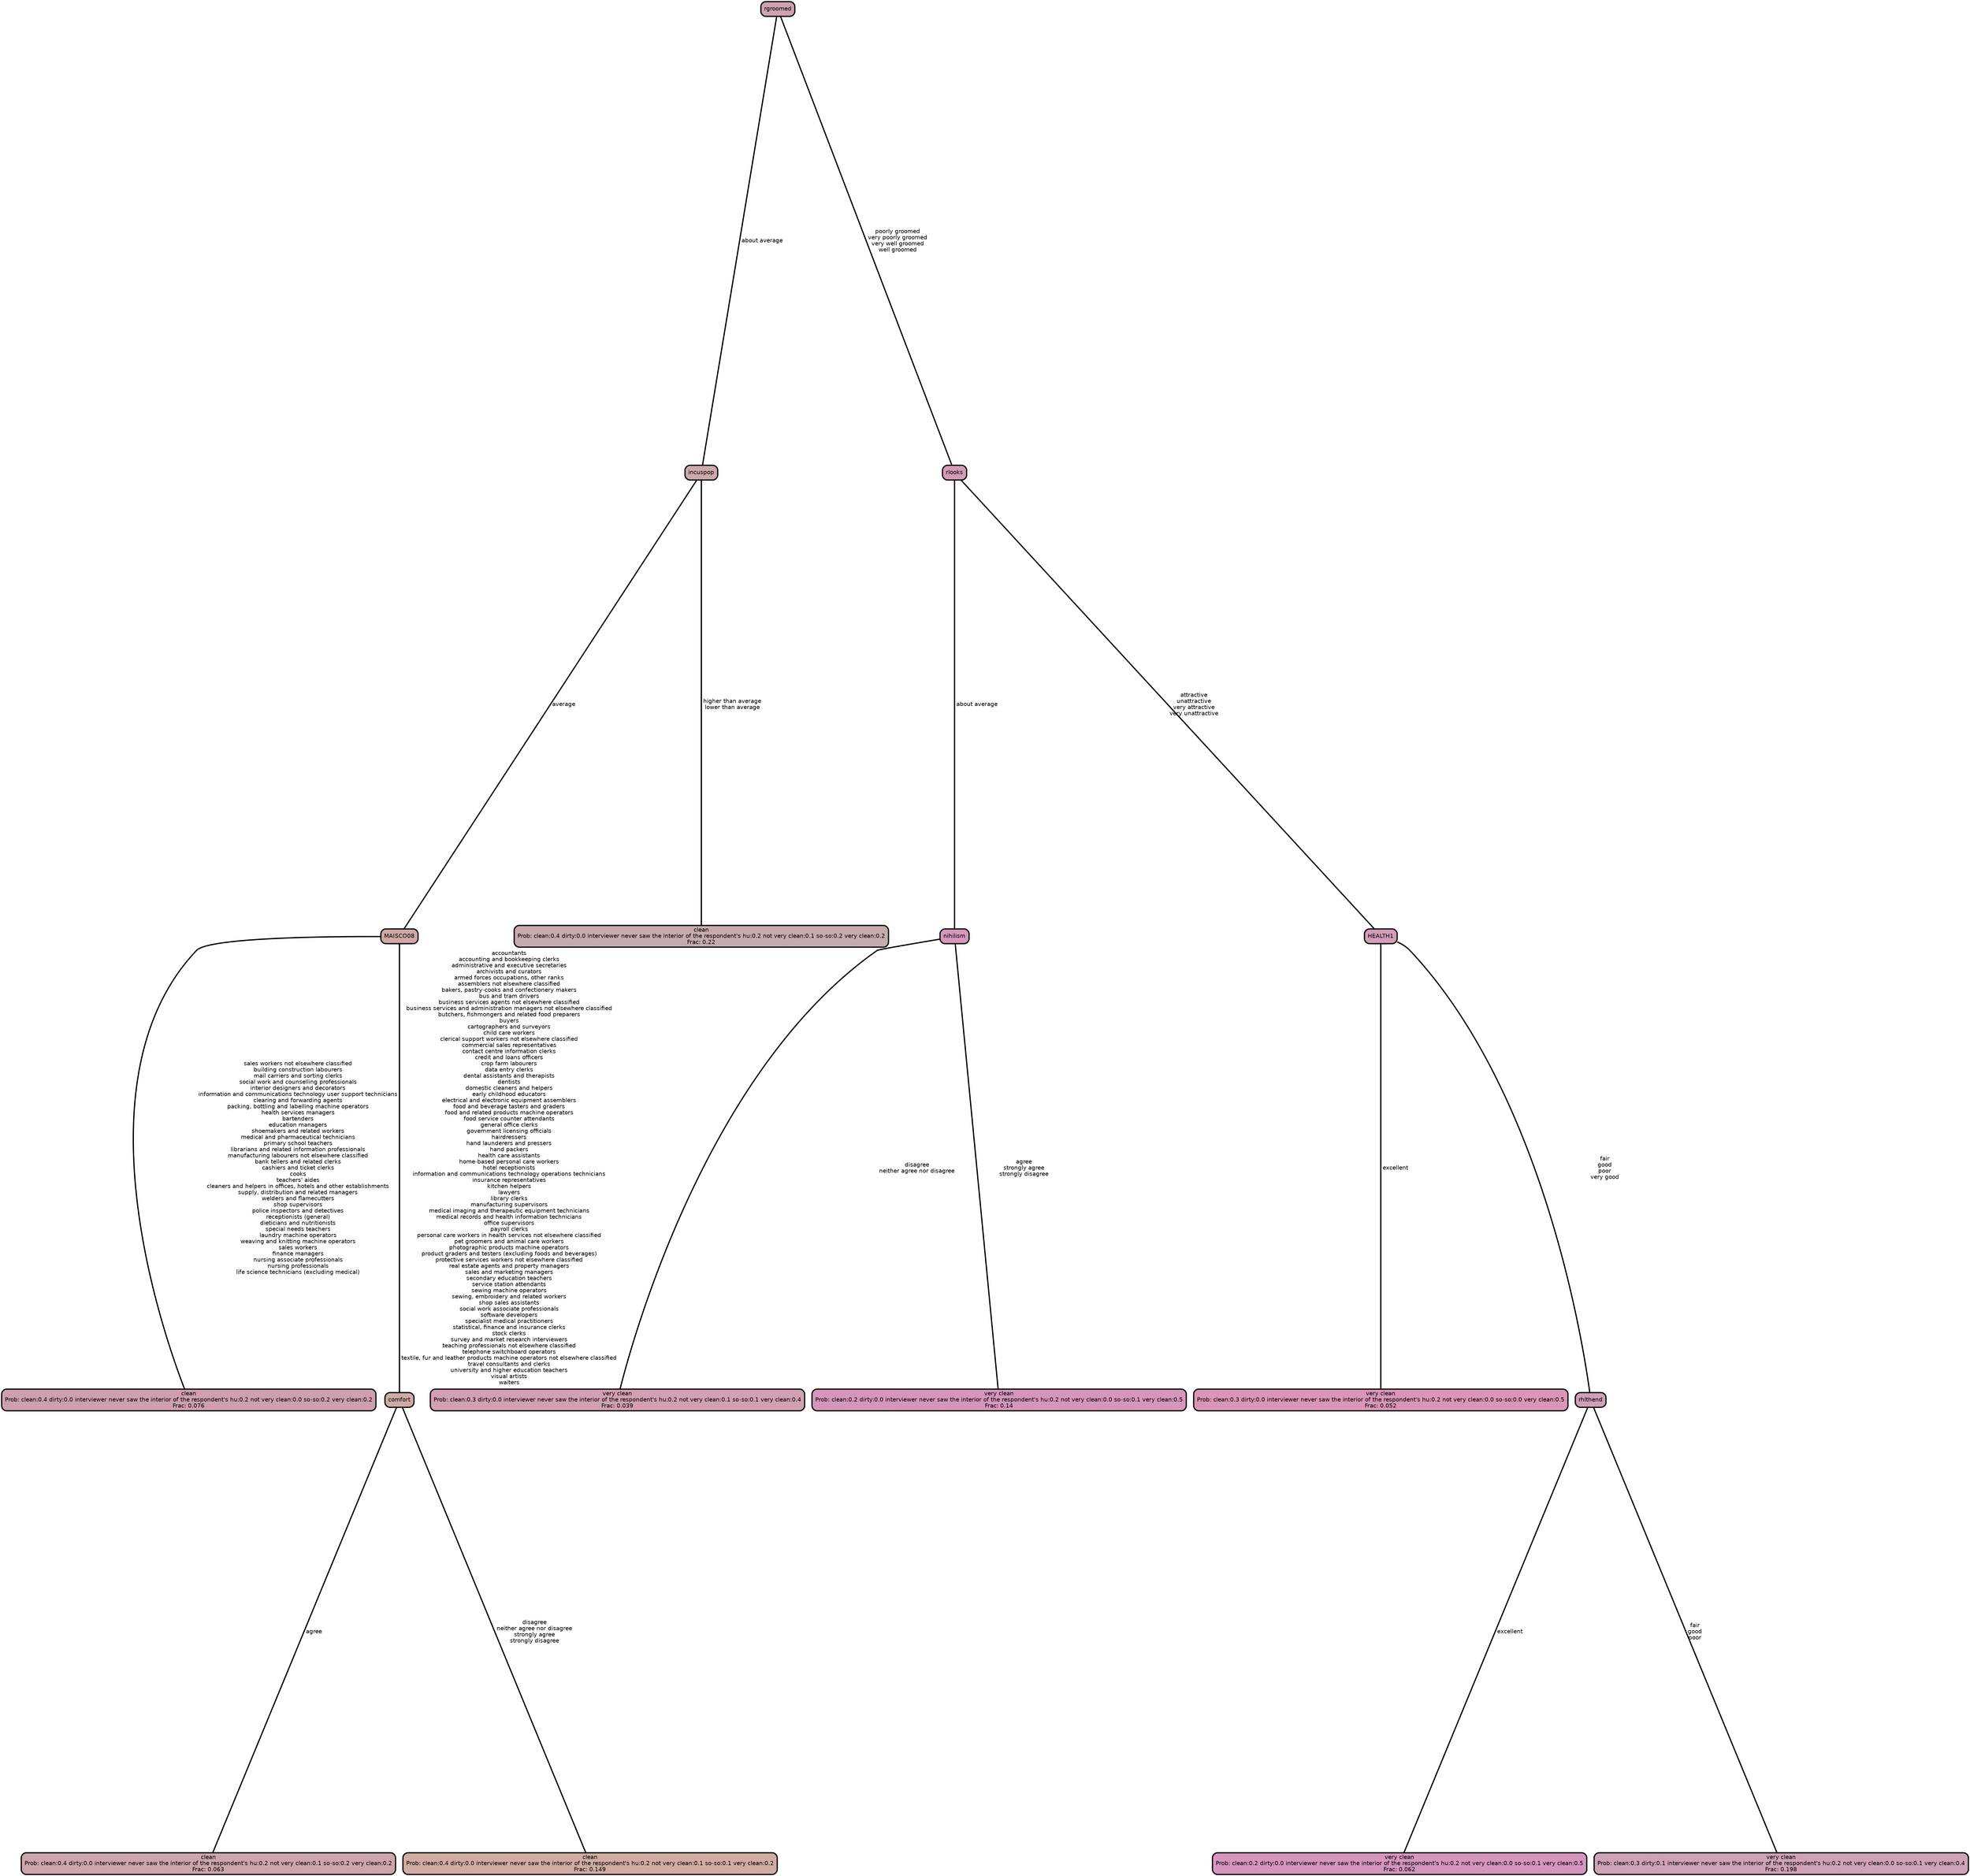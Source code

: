 graph Tree {
node [shape=box, style="filled, rounded",color="black",penwidth="3",fontcolor="black",                 fontname=helvetica] ;
graph [ranksep="0 equally", splines=straight,                 bgcolor=transparent, dpi=200] ;
edge [fontname=helvetica, color=black] ;
0 [label="clean
Prob: clean:0.4 dirty:0.0 interviewer never saw the interior of the respondent's hu:0.2 not very clean:0.0 so-so:0.2 very clean:0.2
Frac: 0.076", fillcolor="#cf9faf"] ;
1 [label="MAISCO08", fillcolor="#cfa8a7"] ;
2 [label="clean
Prob: clean:0.4 dirty:0.0 interviewer never saw the interior of the respondent's hu:0.2 not very clean:0.1 so-so:0.2 very clean:0.2
Frac: 0.063", fillcolor="#cca6ac"] ;
3 [label="comfort", fillcolor="#cfaba5"] ;
4 [label="clean
Prob: clean:0.4 dirty:0.0 interviewer never saw the interior of the respondent's hu:0.2 not very clean:0.1 so-so:0.1 very clean:0.2
Frac: 0.149", fillcolor="#d0aca2"] ;
5 [label="incuspop", fillcolor="#cca9aa"] ;
6 [label="clean
Prob: clean:0.4 dirty:0.0 interviewer never saw the interior of the respondent's hu:0.2 not very clean:0.1 so-so:0.2 very clean:0.2
Frac: 0.22", fillcolor="#c7aaad"] ;
7 [label="rgroomed", fillcolor="#cfa2b1"] ;
8 [label="very clean
Prob: clean:0.3 dirty:0.0 interviewer never saw the interior of the respondent's hu:0.2 not very clean:0.1 so-so:0.1 very clean:0.4
Frac: 0.039", fillcolor="#d39fb4"] ;
9 [label="nihilism", fillcolor="#d598bb"] ;
10 [label="very clean
Prob: clean:0.2 dirty:0.0 interviewer never saw the interior of the respondent's hu:0.2 not very clean:0.0 so-so:0.1 very clean:0.5
Frac: 0.14", fillcolor="#d696bc"] ;
11 [label="rlooks", fillcolor="#d39bb9"] ;
12 [label="very clean
Prob: clean:0.3 dirty:0.0 interviewer never saw the interior of the respondent's hu:0.2 not very clean:0.0 so-so:0.0 very clean:0.5
Frac: 0.052", fillcolor="#db96b7"] ;
13 [label="HEALTH1", fillcolor="#d29db8"] ;
14 [label="very clean
Prob: clean:0.2 dirty:0.0 interviewer never saw the interior of the respondent's hu:0.2 not very clean:0.0 so-so:0.1 very clean:0.5
Frac: 0.062", fillcolor="#d595bf"] ;
15 [label="rhlthend", fillcolor="#d09fb8"] ;
16 [label="very clean
Prob: clean:0.3 dirty:0.1 interviewer never saw the interior of the respondent's hu:0.2 not very clean:0.0 so-so:0.1 very clean:0.4
Frac: 0.198", fillcolor="#cfa2b5"] ;
1 -- 0 [label=" sales workers not elsewhere classified\n building construction labourers\n mail carriers and sorting clerks\n social work and counselling professionals\n interior designers and decorators\n information and communications technology user support technicians\n clearing and forwarding agents\n packing, bottling and labelling machine operators\n health services managers\n bartenders\n education managers\n shoemakers and related workers\n medical and pharmaceutical technicians\n primary school teachers\n librarians and related information professionals\n manufacturing labourers not elsewhere classified\n bank tellers and related clerks\n cashiers and ticket clerks\n cooks\n teachers' aides\n cleaners and helpers in offices, hotels and other establishments\n supply, distribution and related managers\n welders and flamecutters\n shop supervisors\n police inspectors and detectives\n receptionists (general)\n dieticians and nutritionists\n special needs teachers\n laundry machine operators\n weaving and knitting machine operators\n sales workers\n finance managers\n nursing associate professionals\n nursing professionals\n life science technicians (excluding medical)",penwidth=3] ;
1 -- 3 [label=" accountants\n accounting and bookkeeping clerks\n administrative and executive secretaries\n archivists and curators\n armed forces occupations, other ranks\n assemblers not elsewhere classified\n bakers, pastry-cooks and confectionery makers\n bus and tram drivers\n business services agents not elsewhere classified\n business services and administration managers not elsewhere classified\n butchers, fishmongers and related food preparers\n buyers\n cartographers and surveyors\n child care workers\n clerical support workers not elsewhere classified\n commercial sales representatives\n contact centre information clerks\n credit and loans officers\n crop farm labourers\n data entry clerks\n dental assistants and therapists\n dentists\n domestic cleaners and helpers\n early childhood educators\n electrical and electronic equipment assemblers\n food and beverage tasters and graders\n food and related products machine operators\n food service counter attendants\n general office clerks\n government licensing officials\n hairdressers\n hand launderers and pressers\n hand packers\n health care assistants\n home-based personal care workers\n hotel receptionists\n information and communications technology operations technicians\n insurance representatives\n kitchen helpers\n lawyers\n library clerks\n manufacturing supervisors\n medical imaging and therapeutic equipment technicians\n medical records and health information technicians\n office supervisors\n payroll clerks\n personal care workers in health services not elsewhere classified\n pet groomers and animal care workers\n photographic products machine operators\n product graders and testers (excluding foods and beverages)\n protective services workers not elsewhere classified\n real estate agents and property managers\n sales and marketing managers\n secondary education teachers\n service station attendants\n sewing machine operators\n sewing, embroidery and related workers\n shop sales assistants\n social work associate professionals\n software developers\n specialist medical practitioners\n statistical, finance and insurance clerks\n stock clerks\n survey and market research interviewers\n teaching professionals not elsewhere classified\n telephone switchboard operators\n textile, fur and leather products machine operators not elsewhere classified\n travel consultants and clerks\n university and higher education teachers\n visual artists\n waiters",penwidth=3] ;
3 -- 2 [label=" agree",penwidth=3] ;
3 -- 4 [label=" disagree\n neither agree nor disagree\n strongly agree\n strongly disagree",penwidth=3] ;
5 -- 1 [label=" average",penwidth=3] ;
5 -- 6 [label=" higher than average\n lower than average",penwidth=3] ;
7 -- 5 [label=" about average",penwidth=3] ;
7 -- 11 [label=" poorly groomed\n very poorly groomed\n very well groomed\n well groomed",penwidth=3] ;
9 -- 8 [label=" disagree\n neither agree nor disagree",penwidth=3] ;
9 -- 10 [label=" agree\n strongly agree\n strongly disagree",penwidth=3] ;
11 -- 9 [label=" about average",penwidth=3] ;
11 -- 13 [label=" attractive\n unattractive\n very attractive\n very unattractive",penwidth=3] ;
13 -- 12 [label=" excellent",penwidth=3] ;
13 -- 15 [label=" fair\n good\n poor\n very good",penwidth=3] ;
15 -- 14 [label=" excellent",penwidth=3] ;
15 -- 16 [label=" fair\n good\n poor",penwidth=3] ;
{rank = same;}}